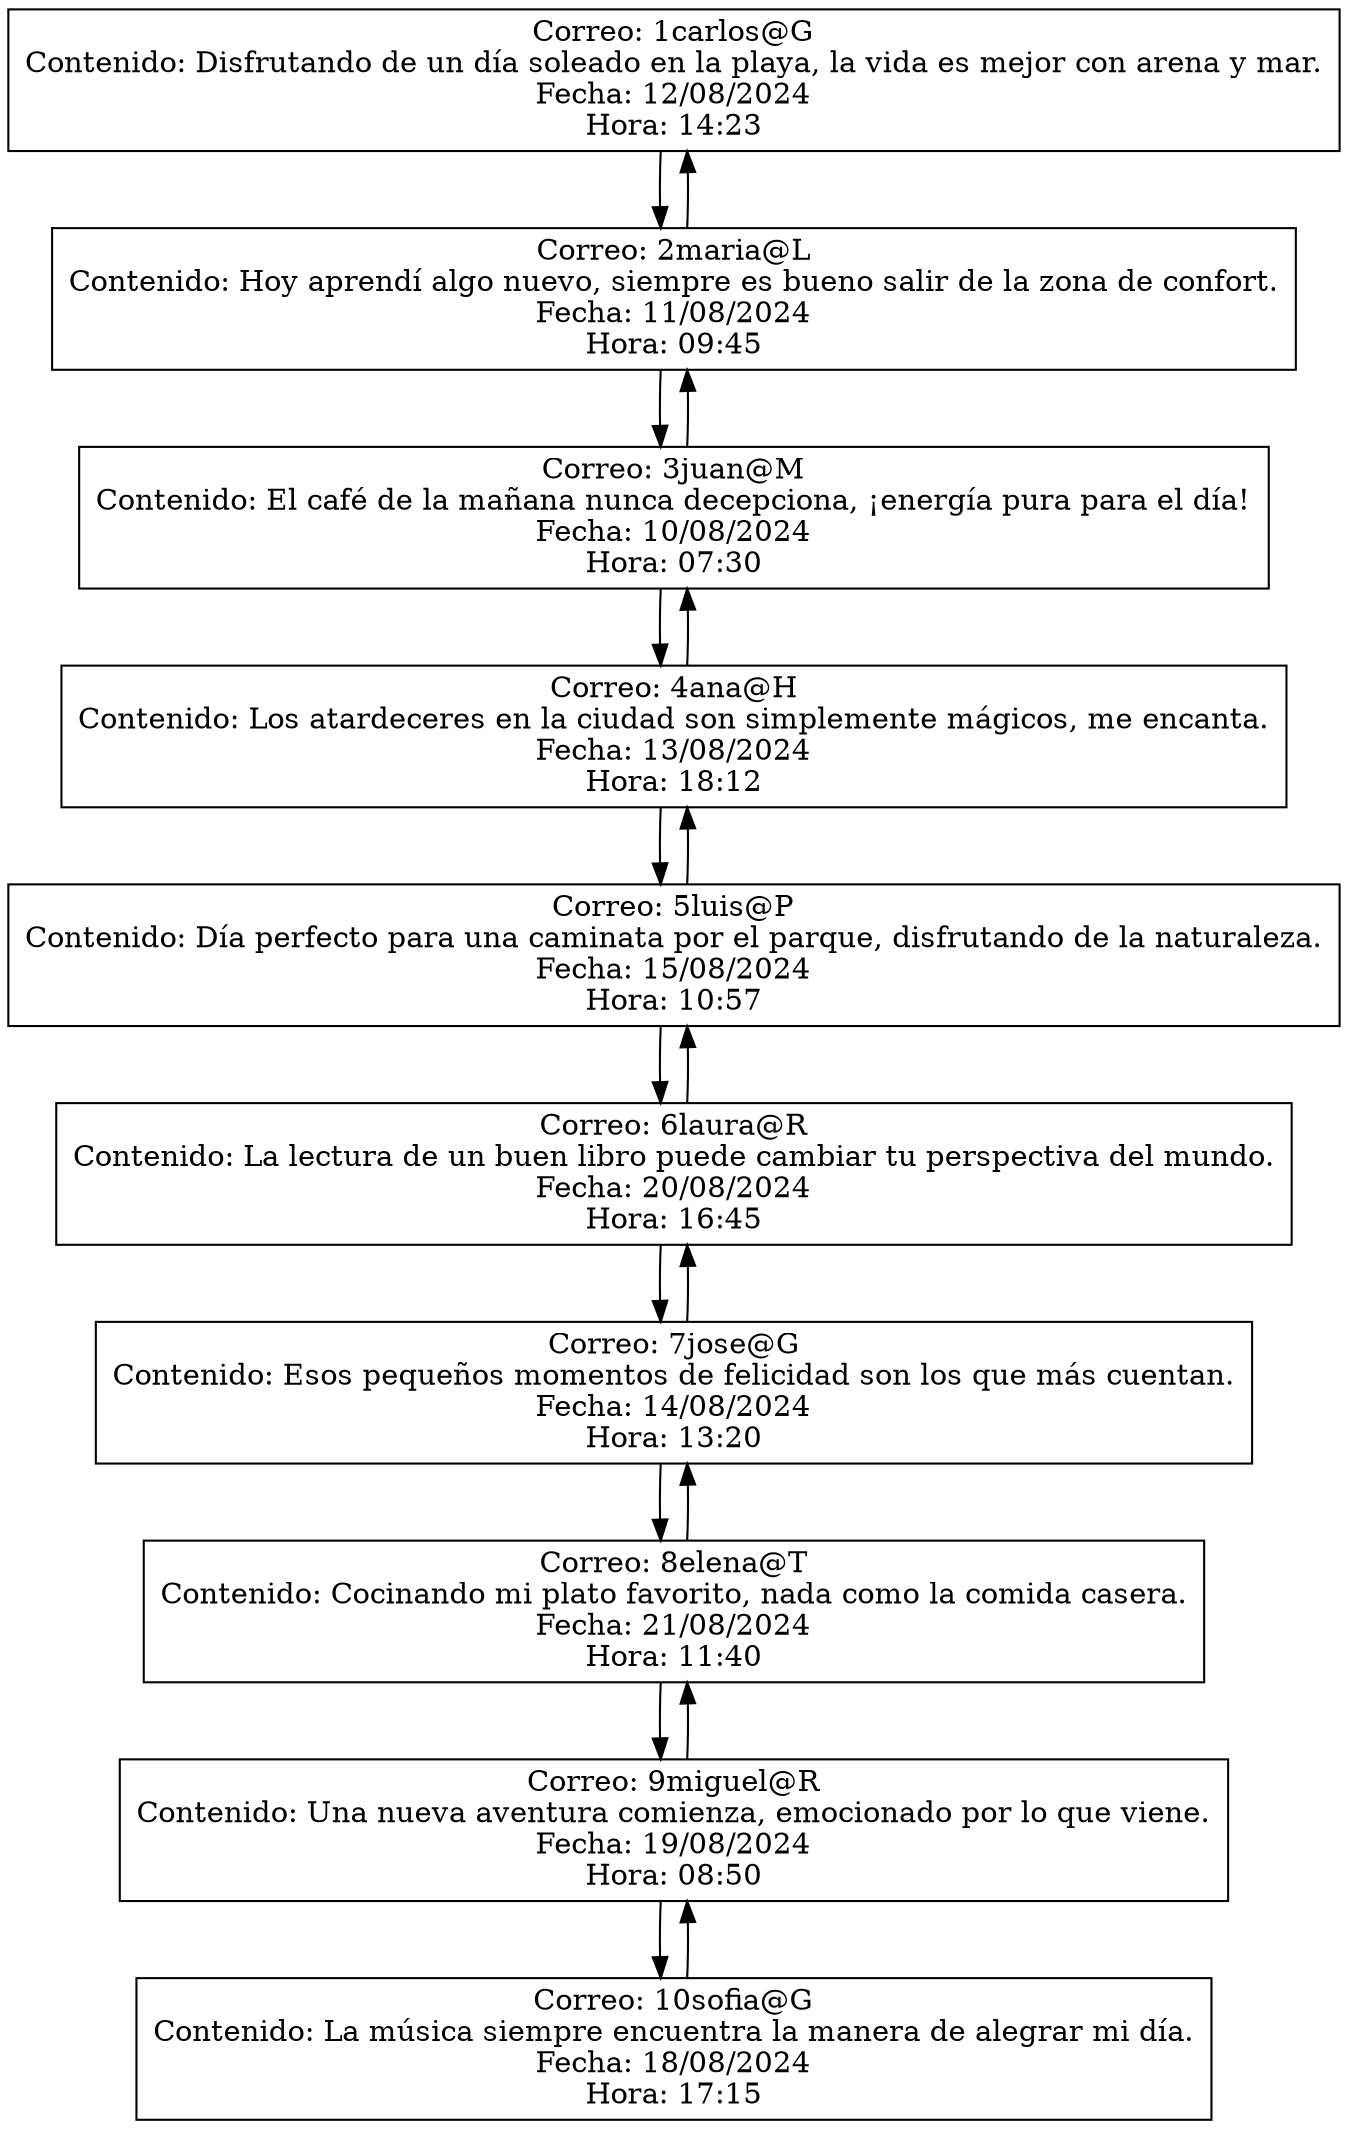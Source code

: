 digraph G {
    node [shape=record];
    node0 [label="{Correo: 1carlos@G\nContenido: Disfrutando de un día soleado en la playa, la vida es mejor con arena y mar.\nFecha: 12/08/2024\nHora: 14:23}"];
    node0 -> node1;
    node1 [label="{Correo: 2maria@L\nContenido: Hoy aprendí algo nuevo, siempre es bueno salir de la zona de confort.\nFecha: 11/08/2024\nHora: 09:45}"];
    node1 -> node2;
    node1 -> node0;
    node2 [label="{Correo: 3juan@M\nContenido: El café de la mañana nunca decepciona, ¡energía pura para el día!\nFecha: 10/08/2024\nHora: 07:30}"];
    node2 -> node3;
    node2 -> node1;
    node3 [label="{Correo: 4ana@H\nContenido: Los atardeceres en la ciudad son simplemente mágicos, me encanta.\nFecha: 13/08/2024\nHora: 18:12}"];
    node3 -> node4;
    node3 -> node2;
    node4 [label="{Correo: 5luis@P\nContenido: Día perfecto para una caminata por el parque, disfrutando de la naturaleza.\nFecha: 15/08/2024\nHora: 10:57}"];
    node4 -> node5;
    node4 -> node3;
    node5 [label="{Correo: 6laura@R\nContenido: La lectura de un buen libro puede cambiar tu perspectiva del mundo.\nFecha: 20/08/2024\nHora: 16:45}"];
    node5 -> node6;
    node5 -> node4;
    node6 [label="{Correo: 7jose@G\nContenido: Esos pequeños momentos de felicidad son los que más cuentan.\nFecha: 14/08/2024\nHora: 13:20}"];
    node6 -> node7;
    node6 -> node5;
    node7 [label="{Correo: 8elena@T\nContenido: Cocinando mi plato favorito, nada como la comida casera.\nFecha: 21/08/2024\nHora: 11:40}"];
    node7 -> node8;
    node7 -> node6;
    node8 [label="{Correo: 9miguel@R\nContenido: Una nueva aventura comienza, emocionado por lo que viene.\nFecha: 19/08/2024\nHora: 08:50}"];
    node8 -> node9;
    node8 -> node7;
    node9 [label="{Correo: 10sofia@G\nContenido: La música siempre encuentra la manera de alegrar mi día.\nFecha: 18/08/2024\nHora: 17:15}"];
    node9 -> node8;
}
